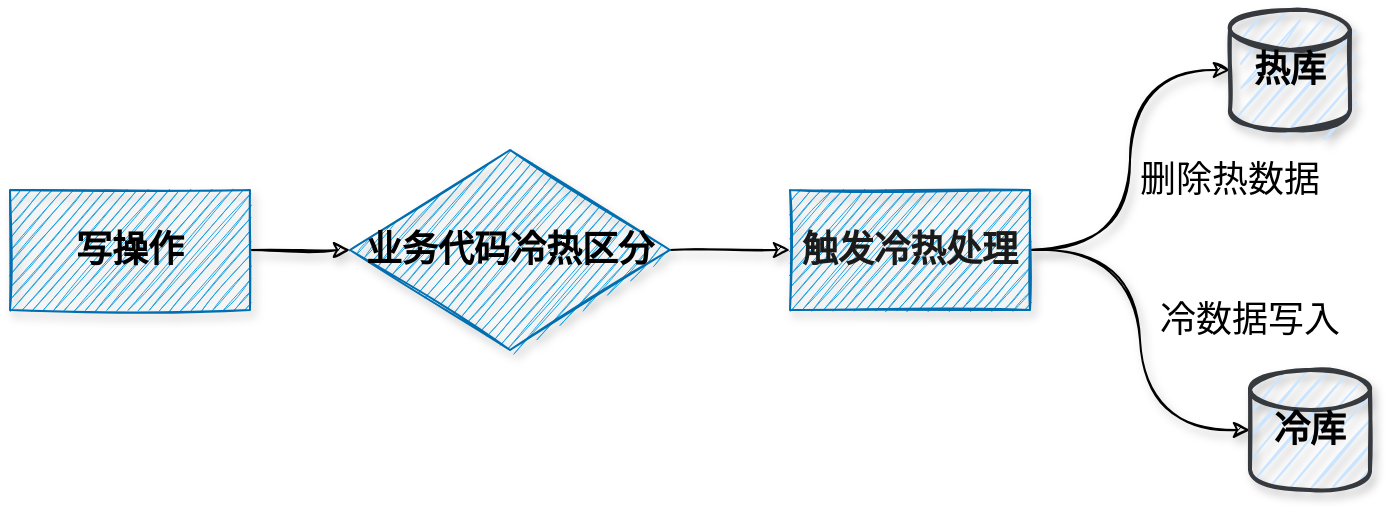 <mxfile version="16.4.5" type="device" pages="3"><diagram id="KB6oSmZzaU6xNWD9Hp56" name="Page-1"><mxGraphModel dx="1038" dy="505" grid="1" gridSize="10" guides="1" tooltips="1" connect="1" arrows="1" fold="1" page="1" pageScale="1" pageWidth="827" pageHeight="1169" math="0" shadow="0"><root><mxCell id="0"/><mxCell id="1" parent="0"/><mxCell id="NIINNvh2wZcmUU_vryyb-4" style="edgeStyle=orthogonalEdgeStyle;rounded=0;orthogonalLoop=1;jettySize=auto;html=1;entryX=0;entryY=0.5;entryDx=0;entryDy=0;fontSize=18;shadow=1;sketch=1;" parent="1" source="NIINNvh2wZcmUU_vryyb-1" target="NIINNvh2wZcmUU_vryyb-2" edge="1"><mxGeometry relative="1" as="geometry"/></mxCell><mxCell id="NIINNvh2wZcmUU_vryyb-1" value="&lt;font style=&quot;font-size: 18px&quot; color=&quot;#000000&quot;&gt;&lt;b&gt;写操作&lt;/b&gt;&lt;/font&gt;" style="rounded=0;whiteSpace=wrap;html=1;fillColor=#1ba1e2;fontColor=#ffffff;strokeColor=#006EAF;shadow=1;sketch=1;" parent="1" vertex="1"><mxGeometry x="20" y="200" width="120" height="60" as="geometry"/></mxCell><mxCell id="NIINNvh2wZcmUU_vryyb-5" style="edgeStyle=orthogonalEdgeStyle;rounded=0;orthogonalLoop=1;jettySize=auto;html=1;fontSize=18;shadow=1;sketch=1;" parent="1" source="NIINNvh2wZcmUU_vryyb-2" target="NIINNvh2wZcmUU_vryyb-3" edge="1"><mxGeometry relative="1" as="geometry"/></mxCell><mxCell id="NIINNvh2wZcmUU_vryyb-2" value="&lt;font color=&quot;#000000&quot;&gt;&lt;b&gt;业务代码冷热区分&lt;/b&gt;&lt;/font&gt;" style="rhombus;whiteSpace=wrap;html=1;fontSize=18;fillColor=#1ba1e2;fontColor=#ffffff;strokeColor=#006EAF;shadow=1;sketch=1;" parent="1" vertex="1"><mxGeometry x="190" y="180" width="160" height="100" as="geometry"/></mxCell><mxCell id="NIINNvh2wZcmUU_vryyb-10" style="edgeStyle=orthogonalEdgeStyle;rounded=0;orthogonalLoop=1;jettySize=auto;html=1;entryX=0;entryY=0.5;entryDx=0;entryDy=0;entryPerimeter=0;fontSize=18;curved=1;shadow=1;sketch=1;" parent="1" source="NIINNvh2wZcmUU_vryyb-3" target="NIINNvh2wZcmUU_vryyb-7" edge="1"><mxGeometry relative="1" as="geometry"/></mxCell><mxCell id="NIINNvh2wZcmUU_vryyb-11" style="edgeStyle=orthogonalEdgeStyle;curved=1;rounded=0;orthogonalLoop=1;jettySize=auto;html=1;entryX=0;entryY=0.5;entryDx=0;entryDy=0;entryPerimeter=0;fontSize=18;shadow=1;sketch=1;" parent="1" source="NIINNvh2wZcmUU_vryyb-3" target="NIINNvh2wZcmUU_vryyb-8" edge="1"><mxGeometry relative="1" as="geometry"/></mxCell><mxCell id="NIINNvh2wZcmUU_vryyb-3" value="&lt;span style=&quot;font-size: 18px&quot;&gt;&lt;b&gt;&lt;font color=&quot;#1a1a1a&quot;&gt;触发冷热处理&lt;/font&gt;&lt;/b&gt;&lt;/span&gt;" style="rounded=0;whiteSpace=wrap;html=1;fillColor=#1ba1e2;fontColor=#ffffff;strokeColor=#006EAF;shadow=1;sketch=1;" parent="1" vertex="1"><mxGeometry x="410" y="200" width="120" height="60" as="geometry"/></mxCell><mxCell id="NIINNvh2wZcmUU_vryyb-7" value="&lt;b&gt;热库&lt;/b&gt;" style="strokeWidth=2;html=1;shape=mxgraph.flowchart.database;whiteSpace=wrap;fontSize=18;fillColor=#cce5ff;strokeColor=#36393d;shadow=1;sketch=1;" parent="1" vertex="1"><mxGeometry x="630" y="110" width="60" height="60" as="geometry"/></mxCell><mxCell id="NIINNvh2wZcmUU_vryyb-8" value="&lt;b&gt;冷库&lt;/b&gt;" style="strokeWidth=2;html=1;shape=mxgraph.flowchart.database;whiteSpace=wrap;fontSize=18;fillColor=#cce5ff;strokeColor=#36393d;shadow=1;sketch=1;" parent="1" vertex="1"><mxGeometry x="640" y="290" width="60" height="60" as="geometry"/></mxCell><mxCell id="NIINNvh2wZcmUU_vryyb-12" value="删除热数据" style="text;html=1;strokeColor=none;fillColor=none;align=center;verticalAlign=middle;whiteSpace=wrap;rounded=0;fontSize=18;shadow=1;sketch=1;" parent="1" vertex="1"><mxGeometry x="570" y="190" width="120" height="10" as="geometry"/></mxCell><mxCell id="NIINNvh2wZcmUU_vryyb-14" value="冷数据写入" style="text;html=1;strokeColor=none;fillColor=none;align=center;verticalAlign=middle;whiteSpace=wrap;rounded=0;fontSize=18;shadow=1;sketch=1;" parent="1" vertex="1"><mxGeometry x="580" y="260" width="120" height="10" as="geometry"/></mxCell></root></mxGraphModel></diagram><diagram id="0GGBLmGs__8O38dbuLZP" name="Page-2"><mxGraphModel dx="1865" dy="505" grid="1" gridSize="10" guides="1" tooltips="1" connect="1" arrows="1" fold="1" page="1" pageScale="1" pageWidth="827" pageHeight="1169" math="0" shadow="0"><root><mxCell id="MywnnNj0hrdV3SupD0mV-0"/><mxCell id="MywnnNj0hrdV3SupD0mV-1" parent="MywnnNj0hrdV3SupD0mV-0"/><mxCell id="7xLEllMyURp-u7RP6etn-11" style="edgeStyle=orthogonalEdgeStyle;curved=1;rounded=0;sketch=1;orthogonalLoop=1;jettySize=auto;html=1;entryX=0;entryY=0.5;entryDx=0;entryDy=0;entryPerimeter=0;shadow=1;fontSize=18;fontColor=#1A1A1A;" edge="1" parent="MywnnNj0hrdV3SupD0mV-1" source="7xLEllMyURp-u7RP6etn-1" target="7xLEllMyURp-u7RP6etn-7"><mxGeometry relative="1" as="geometry"/></mxCell><mxCell id="7xLEllMyURp-u7RP6etn-1" value="&lt;font style=&quot;font-size: 18px&quot; color=&quot;#000000&quot;&gt;&lt;b&gt;写操作&lt;/b&gt;&lt;/font&gt;" style="rounded=0;whiteSpace=wrap;html=1;fillColor=#1ba1e2;fontColor=#ffffff;strokeColor=#006EAF;shadow=1;sketch=1;" vertex="1" parent="MywnnNj0hrdV3SupD0mV-1"><mxGeometry x="-130" y="540" width="120" height="60" as="geometry"/></mxCell><mxCell id="7xLEllMyURp-u7RP6etn-24" style="edgeStyle=orthogonalEdgeStyle;rounded=0;sketch=1;orthogonalLoop=1;jettySize=auto;html=1;entryX=1;entryY=0.5;entryDx=0;entryDy=0;shadow=1;fontSize=18;fontColor=#1A1A1A;curved=1;exitX=0.5;exitY=0;exitDx=0;exitDy=0;" edge="1" parent="MywnnNj0hrdV3SupD0mV-1" source="7xLEllMyURp-u7RP6etn-3" target="7xLEllMyURp-u7RP6etn-6"><mxGeometry relative="1" as="geometry"><Array as="points"><mxPoint x="520" y="410"/></Array></mxGeometry></mxCell><mxCell id="7xLEllMyURp-u7RP6etn-3" value="&lt;font color=&quot;#000000&quot;&gt;&lt;b&gt;冷热区分&lt;/b&gt;&lt;/font&gt;" style="rhombus;whiteSpace=wrap;html=1;fontSize=18;fillColor=#1ba1e2;fontColor=#ffffff;strokeColor=#006EAF;shadow=1;sketch=1;" vertex="1" parent="MywnnNj0hrdV3SupD0mV-1"><mxGeometry x="440" y="520" width="160" height="100" as="geometry"/></mxCell><mxCell id="7xLEllMyURp-u7RP6etn-25" value="" style="edgeStyle=orthogonalEdgeStyle;curved=1;rounded=0;sketch=1;orthogonalLoop=1;jettySize=auto;html=1;shadow=1;fontSize=18;fontColor=#1A1A1A;" edge="1" parent="MywnnNj0hrdV3SupD0mV-1" source="7xLEllMyURp-u7RP6etn-6" target="7xLEllMyURp-u7RP6etn-8"><mxGeometry relative="1" as="geometry"/></mxCell><mxCell id="7xLEllMyURp-u7RP6etn-26" value="" style="edgeStyle=orthogonalEdgeStyle;curved=1;rounded=0;sketch=1;orthogonalLoop=1;jettySize=auto;html=1;shadow=1;fontSize=18;fontColor=#1A1A1A;" edge="1" parent="MywnnNj0hrdV3SupD0mV-1" source="7xLEllMyURp-u7RP6etn-6" target="7xLEllMyURp-u7RP6etn-7"><mxGeometry relative="1" as="geometry"/></mxCell><mxCell id="7xLEllMyURp-u7RP6etn-6" value="&lt;span style=&quot;font-size: 18px&quot;&gt;&lt;b&gt;&lt;font color=&quot;#1a1a1a&quot;&gt;触发冷热处理&lt;/font&gt;&lt;/b&gt;&lt;/span&gt;" style="rounded=0;whiteSpace=wrap;html=1;fillColor=#1ba1e2;fontColor=#ffffff;strokeColor=#006EAF;shadow=1;sketch=1;" vertex="1" parent="MywnnNj0hrdV3SupD0mV-1"><mxGeometry x="60" y="380" width="120" height="60" as="geometry"/></mxCell><mxCell id="7xLEllMyURp-u7RP6etn-15" value="" style="edgeStyle=orthogonalEdgeStyle;curved=1;rounded=0;sketch=1;orthogonalLoop=1;jettySize=auto;html=1;shadow=1;fontSize=18;fontColor=#1A1A1A;" edge="1" parent="MywnnNj0hrdV3SupD0mV-1" source="7xLEllMyURp-u7RP6etn-7" target="7xLEllMyURp-u7RP6etn-14"><mxGeometry relative="1" as="geometry"/></mxCell><mxCell id="7xLEllMyURp-u7RP6etn-7" value="&lt;b&gt;热库&lt;/b&gt;" style="strokeWidth=2;html=1;shape=mxgraph.flowchart.database;whiteSpace=wrap;fontSize=18;fillColor=#cce5ff;strokeColor=#36393d;shadow=1;sketch=1;" vertex="1" parent="MywnnNj0hrdV3SupD0mV-1"><mxGeometry x="90" y="540" width="60" height="60" as="geometry"/></mxCell><mxCell id="7xLEllMyURp-u7RP6etn-8" value="&lt;b&gt;冷库&lt;/b&gt;" style="strokeWidth=2;html=1;shape=mxgraph.flowchart.database;whiteSpace=wrap;fontSize=18;fillColor=#cce5ff;strokeColor=#36393d;shadow=1;sketch=1;" vertex="1" parent="MywnnNj0hrdV3SupD0mV-1"><mxGeometry x="90" y="240" width="60" height="60" as="geometry"/></mxCell><mxCell id="7xLEllMyURp-u7RP6etn-16" value="" style="edgeStyle=orthogonalEdgeStyle;curved=1;rounded=0;sketch=1;orthogonalLoop=1;jettySize=auto;html=1;shadow=1;fontSize=18;fontColor=#1A1A1A;" edge="1" parent="MywnnNj0hrdV3SupD0mV-1" source="7xLEllMyURp-u7RP6etn-14" target="7xLEllMyURp-u7RP6etn-3"><mxGeometry relative="1" as="geometry"/></mxCell><mxCell id="7xLEllMyURp-u7RP6etn-14" value="&lt;font color=&quot;#000000&quot;&gt;&lt;span style=&quot;font-size: 18px&quot;&gt;&lt;b&gt;监听binlog&lt;/b&gt;&lt;/span&gt;&lt;/font&gt;" style="rounded=0;whiteSpace=wrap;html=1;fillColor=#1ba1e2;fontColor=#ffffff;strokeColor=#006EAF;shadow=1;sketch=1;" vertex="1" parent="MywnnNj0hrdV3SupD0mV-1"><mxGeometry x="250" y="540" width="120" height="60" as="geometry"/></mxCell><mxCell id="7xLEllMyURp-u7RP6etn-27" value="写入冷库" style="text;html=1;strokeColor=none;fillColor=none;align=center;verticalAlign=middle;whiteSpace=wrap;rounded=0;shadow=1;fontSize=18;fontColor=#1A1A1A;" vertex="1" parent="MywnnNj0hrdV3SupD0mV-1"><mxGeometry x="110" y="320" width="110" height="20" as="geometry"/></mxCell><mxCell id="7xLEllMyURp-u7RP6etn-29" value="删除热库数据" style="text;html=1;strokeColor=none;fillColor=none;align=center;verticalAlign=middle;whiteSpace=wrap;rounded=0;shadow=1;fontSize=18;fontColor=#1A1A1A;" vertex="1" parent="MywnnNj0hrdV3SupD0mV-1"><mxGeometry x="120" y="490" width="110" height="20" as="geometry"/></mxCell></root></mxGraphModel></diagram><diagram id="_7iT2HyWhpszhNb9tddE" name="Page-3"><mxGraphModel dx="2692" dy="505" grid="1" gridSize="10" guides="1" tooltips="1" connect="1" arrows="1" fold="1" page="1" pageScale="1" pageWidth="827" pageHeight="1169" math="0" shadow="0"><root><mxCell id="bMiosmzR31xMWARAehGl-0"/><mxCell id="bMiosmzR31xMWARAehGl-1" parent="bMiosmzR31xMWARAehGl-0"/><mxCell id="9zArfhTt6ebiuFE_MM1u-2" value="" style="edgeStyle=orthogonalEdgeStyle;curved=1;rounded=0;sketch=1;orthogonalLoop=1;jettySize=auto;html=1;shadow=1;fontSize=18;fontColor=#1A1A1A;" parent="bMiosmzR31xMWARAehGl-1" source="9zArfhTt6ebiuFE_MM1u-0" target="9zArfhTt6ebiuFE_MM1u-1" edge="1"><mxGeometry relative="1" as="geometry"/></mxCell><mxCell id="9zArfhTt6ebiuFE_MM1u-0" value="&lt;font style=&quot;font-size: 18px&quot; color=&quot;#000000&quot;&gt;&lt;b&gt;定时器&lt;/b&gt;&lt;/font&gt;" style="rounded=0;whiteSpace=wrap;html=1;fillColor=#1ba1e2;fontColor=#ffffff;strokeColor=#006EAF;shadow=1;sketch=1;" parent="bMiosmzR31xMWARAehGl-1" vertex="1"><mxGeometry x="-970" y="180" width="120" height="60" as="geometry"/></mxCell><mxCell id="QBn4M8wmFOUjMJsi1-k3-1" value="" style="edgeStyle=orthogonalEdgeStyle;curved=1;rounded=0;sketch=1;orthogonalLoop=1;jettySize=auto;html=1;shadow=1;fontSize=18;fontColor=#1A1A1A;" parent="bMiosmzR31xMWARAehGl-1" source="9zArfhTt6ebiuFE_MM1u-1" target="QBn4M8wmFOUjMJsi1-k3-0" edge="1"><mxGeometry relative="1" as="geometry"/></mxCell><mxCell id="9zArfhTt6ebiuFE_MM1u-1" value="&lt;font style=&quot;font-size: 18px&quot; color=&quot;#000000&quot;&gt;&lt;b&gt;扫描热库数据&lt;/b&gt;&lt;/font&gt;" style="rounded=0;whiteSpace=wrap;html=1;fillColor=#1ba1e2;fontColor=#ffffff;strokeColor=#006EAF;shadow=1;sketch=1;" parent="bMiosmzR31xMWARAehGl-1" vertex="1"><mxGeometry x="-770" y="180" width="120" height="60" as="geometry"/></mxCell><mxCell id="U01rGUn93tU1S08eOVLX-2" style="edgeStyle=orthogonalEdgeStyle;rounded=0;orthogonalLoop=1;jettySize=auto;html=1;entryX=0;entryY=0.5;entryDx=0;entryDy=0;entryPerimeter=0;curved=1;" edge="1" parent="bMiosmzR31xMWARAehGl-1" source="QBn4M8wmFOUjMJsi1-k3-0" target="U01rGUn93tU1S08eOVLX-1"><mxGeometry relative="1" as="geometry"/></mxCell><mxCell id="U01rGUn93tU1S08eOVLX-3" style="edgeStyle=orthogonalEdgeStyle;curved=1;rounded=0;orthogonalLoop=1;jettySize=auto;html=1;entryX=0;entryY=0.5;entryDx=0;entryDy=0;entryPerimeter=0;" edge="1" parent="bMiosmzR31xMWARAehGl-1" source="QBn4M8wmFOUjMJsi1-k3-0" target="U01rGUn93tU1S08eOVLX-0"><mxGeometry relative="1" as="geometry"/></mxCell><mxCell id="QBn4M8wmFOUjMJsi1-k3-0" value="&lt;font color=&quot;#000000&quot;&gt;&lt;b&gt;冷热区分&lt;/b&gt;&lt;/font&gt;" style="rhombus;whiteSpace=wrap;html=1;fontSize=18;fillColor=#1ba1e2;fontColor=#ffffff;strokeColor=#006EAF;shadow=1;sketch=1;" parent="bMiosmzR31xMWARAehGl-1" vertex="1"><mxGeometry x="-580" y="160" width="160" height="100" as="geometry"/></mxCell><mxCell id="U01rGUn93tU1S08eOVLX-0" value="&lt;b&gt;热库&lt;/b&gt;" style="strokeWidth=2;html=1;shape=mxgraph.flowchart.database;whiteSpace=wrap;fontSize=18;fillColor=#cce5ff;strokeColor=#36393d;shadow=1;sketch=1;" vertex="1" parent="bMiosmzR31xMWARAehGl-1"><mxGeometry x="-340" y="330" width="60" height="60" as="geometry"/></mxCell><mxCell id="U01rGUn93tU1S08eOVLX-1" value="&lt;b&gt;冷库&lt;/b&gt;" style="strokeWidth=2;html=1;shape=mxgraph.flowchart.database;whiteSpace=wrap;fontSize=18;fillColor=#cce5ff;strokeColor=#36393d;shadow=1;sketch=1;" vertex="1" parent="bMiosmzR31xMWARAehGl-1"><mxGeometry x="-340" y="30" width="60" height="60" as="geometry"/></mxCell><mxCell id="U01rGUn93tU1S08eOVLX-5" value="&lt;font style=&quot;font-size: 15px&quot;&gt;&lt;b&gt;写入冷库&lt;/b&gt;&lt;/font&gt;" style="text;html=1;strokeColor=none;fillColor=none;align=center;verticalAlign=middle;whiteSpace=wrap;rounded=0;" vertex="1" parent="bMiosmzR31xMWARAehGl-1"><mxGeometry x="-460" y="110" width="90" height="30" as="geometry"/></mxCell><mxCell id="U01rGUn93tU1S08eOVLX-6" value="&lt;font style=&quot;font-size: 15px&quot;&gt;&lt;b&gt;删除热库数据&lt;/b&gt;&lt;/font&gt;" style="text;html=1;strokeColor=none;fillColor=none;align=center;verticalAlign=middle;whiteSpace=wrap;rounded=0;" vertex="1" parent="bMiosmzR31xMWARAehGl-1"><mxGeometry x="-490" y="300" width="110" height="20" as="geometry"/></mxCell></root></mxGraphModel></diagram></mxfile>
